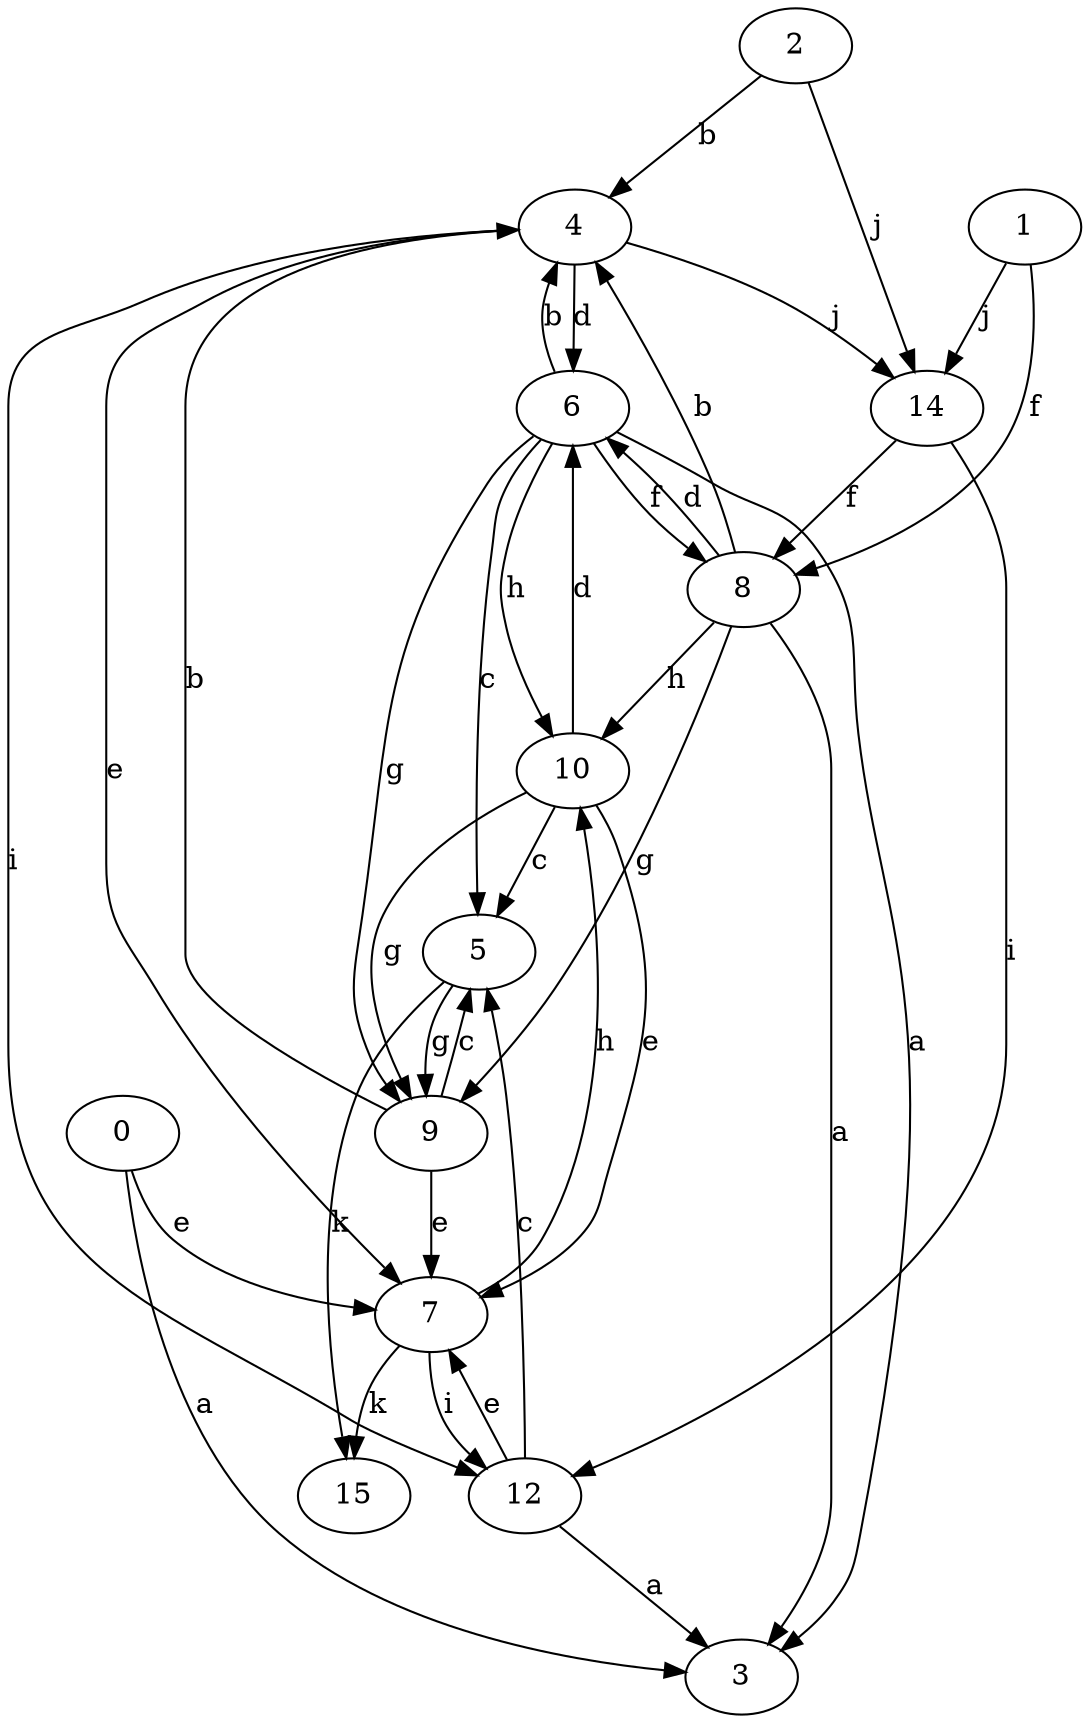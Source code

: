strict digraph  {
2;
3;
4;
5;
6;
7;
8;
0;
1;
9;
10;
12;
14;
15;
2 -> 4  [label=b];
2 -> 14  [label=j];
4 -> 6  [label=d];
4 -> 7  [label=e];
4 -> 12  [label=i];
4 -> 14  [label=j];
5 -> 9  [label=g];
5 -> 15  [label=k];
6 -> 3  [label=a];
6 -> 4  [label=b];
6 -> 5  [label=c];
6 -> 8  [label=f];
6 -> 9  [label=g];
6 -> 10  [label=h];
7 -> 10  [label=h];
7 -> 12  [label=i];
7 -> 15  [label=k];
8 -> 3  [label=a];
8 -> 4  [label=b];
8 -> 6  [label=d];
8 -> 9  [label=g];
8 -> 10  [label=h];
0 -> 3  [label=a];
0 -> 7  [label=e];
1 -> 8  [label=f];
1 -> 14  [label=j];
9 -> 4  [label=b];
9 -> 5  [label=c];
9 -> 7  [label=e];
10 -> 5  [label=c];
10 -> 6  [label=d];
10 -> 7  [label=e];
10 -> 9  [label=g];
12 -> 3  [label=a];
12 -> 5  [label=c];
12 -> 7  [label=e];
14 -> 8  [label=f];
14 -> 12  [label=i];
}

